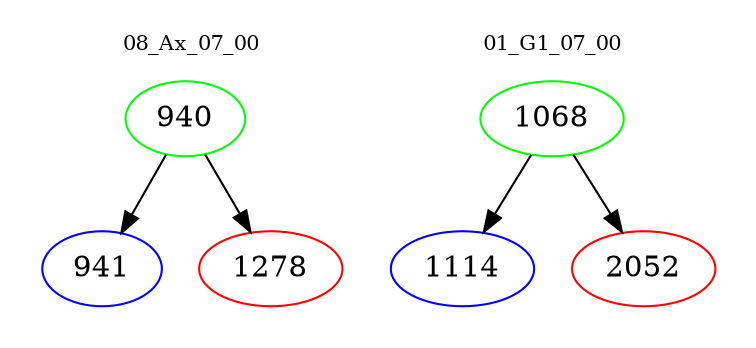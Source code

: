 digraph{
subgraph cluster_0 {
color = white
label = "08_Ax_07_00";
fontsize=10;
T0_940 [label="940", color="green"]
T0_940 -> T0_941 [color="black"]
T0_941 [label="941", color="blue"]
T0_940 -> T0_1278 [color="black"]
T0_1278 [label="1278", color="red"]
}
subgraph cluster_1 {
color = white
label = "01_G1_07_00";
fontsize=10;
T1_1068 [label="1068", color="green"]
T1_1068 -> T1_1114 [color="black"]
T1_1114 [label="1114", color="blue"]
T1_1068 -> T1_2052 [color="black"]
T1_2052 [label="2052", color="red"]
}
}
